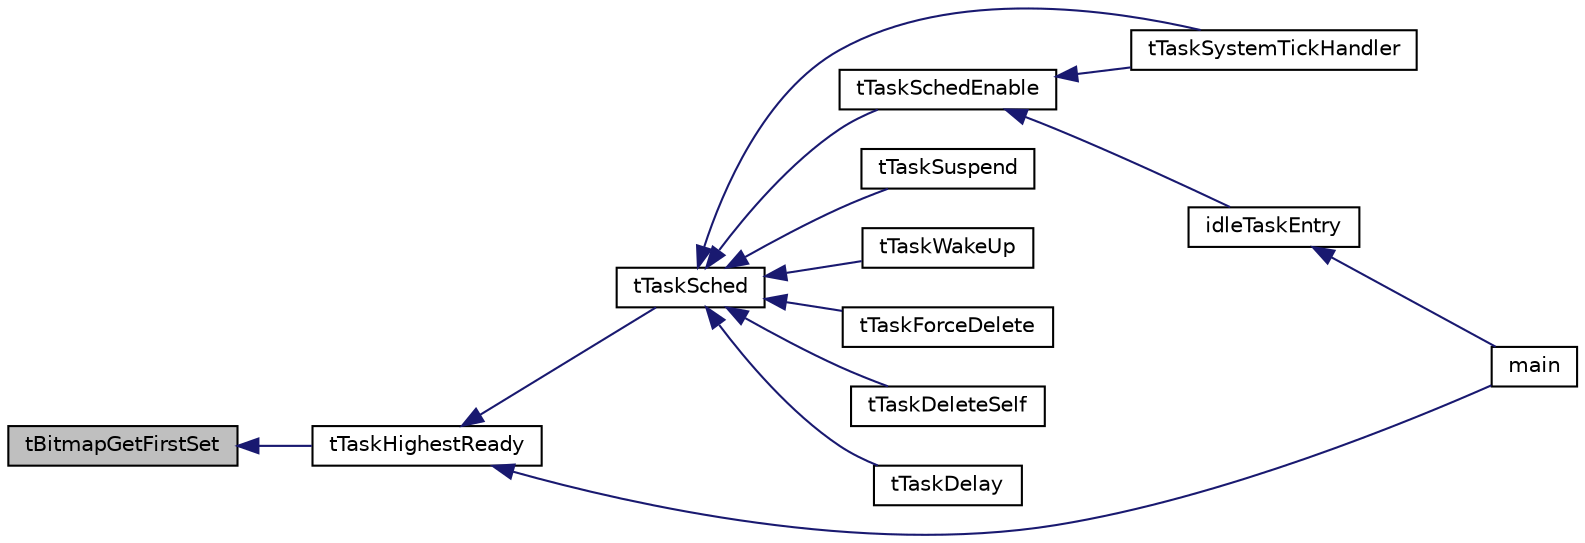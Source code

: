 digraph "tBitmapGetFirstSet"
{
  edge [fontname="Helvetica",fontsize="10",labelfontname="Helvetica",labelfontsize="10"];
  node [fontname="Helvetica",fontsize="10",shape=record];
  rankdir="LR";
  Node11 [label="tBitmapGetFirstSet",height=0.2,width=0.4,color="black", fillcolor="grey75", style="filled", fontcolor="black"];
  Node11 -> Node12 [dir="back",color="midnightblue",fontsize="10",style="solid",fontname="Helvetica"];
  Node12 [label="tTaskHighestReady",height=0.2,width=0.4,color="black", fillcolor="white", style="filled",URL="$tiny_o_s_8h.html#ada227be7ca5dcd9fb8cd9f2f496d5c1c",tooltip="获取当前最高优先级且可运行的任务 "];
  Node12 -> Node13 [dir="back",color="midnightblue",fontsize="10",style="solid",fontname="Helvetica"];
  Node13 [label="tTaskSched",height=0.2,width=0.4,color="black", fillcolor="white", style="filled",URL="$tiny_o_s_8h.html#aeb48f2b93febc962f23d9a6a72db9d8e",tooltip="任务调度接口。通过它来选择下一个具体的任务，然后切换至该任务运行。 "];
  Node13 -> Node14 [dir="back",color="midnightblue",fontsize="10",style="solid",fontname="Helvetica"];
  Node14 [label="tTaskSchedEnable",height=0.2,width=0.4,color="black", fillcolor="white", style="filled",URL="$tiny_o_s_8h.html#a278230ba5b792cfe8310c110ec638e77",tooltip="允许任务调度 "];
  Node14 -> Node15 [dir="back",color="midnightblue",fontsize="10",style="solid",fontname="Helvetica"];
  Node15 [label="tTaskSystemTickHandler",height=0.2,width=0.4,color="black", fillcolor="white", style="filled",URL="$tiny_o_s_8h.html#a9141328add126e3c2659b2df4b969d3c",tooltip="系统时钟节拍处理 "];
  Node14 -> Node16 [dir="back",color="midnightblue",fontsize="10",style="solid",fontname="Helvetica"];
  Node16 [label="idleTaskEntry",height=0.2,width=0.4,color="black", fillcolor="white", style="filled",URL="$t_core_8c.html#a1949c76c0bc7d4b976d447fbaa947f53",tooltip="空闲任务 "];
  Node16 -> Node17 [dir="back",color="midnightblue",fontsize="10",style="solid",fontname="Helvetica"];
  Node17 [label="main",height=0.2,width=0.4,color="black", fillcolor="white", style="filled",URL="$t_core_8c.html#ae66f6b31b5ad750f1fe042a706a4e3d4",tooltip="系统入口，完成所有功能的创建，空闲任务的创建等功能 "];
  Node13 -> Node15 [dir="back",color="midnightblue",fontsize="10",style="solid",fontname="Helvetica"];
  Node13 -> Node18 [dir="back",color="midnightblue",fontsize="10",style="solid",fontname="Helvetica"];
  Node18 [label="tTaskSuspend",height=0.2,width=0.4,color="black", fillcolor="white", style="filled",URL="$t_task_8h.html#a9b1df557da8292af30d6ff42b48e0755"];
  Node13 -> Node19 [dir="back",color="midnightblue",fontsize="10",style="solid",fontname="Helvetica"];
  Node19 [label="tTaskWakeUp",height=0.2,width=0.4,color="black", fillcolor="white", style="filled",URL="$t_task_8h.html#ac08bc12c30a810c1ec5c48f330fd509a"];
  Node13 -> Node20 [dir="back",color="midnightblue",fontsize="10",style="solid",fontname="Helvetica"];
  Node20 [label="tTaskForceDelete",height=0.2,width=0.4,color="black", fillcolor="white", style="filled",URL="$t_task_8h.html#ad4f55f0276a954401641c0972f0020e3"];
  Node13 -> Node21 [dir="back",color="midnightblue",fontsize="10",style="solid",fontname="Helvetica"];
  Node21 [label="tTaskDeleteSelf",height=0.2,width=0.4,color="black", fillcolor="white", style="filled",URL="$t_task_8h.html#a7e75a9fc2e7d9ca0bf62d519db50de00"];
  Node13 -> Node22 [dir="back",color="midnightblue",fontsize="10",style="solid",fontname="Helvetica"];
  Node22 [label="tTaskDelay",height=0.2,width=0.4,color="black", fillcolor="white", style="filled",URL="$t_time_8c.html#a7851f5bca32151d048fdf5a76e957673",tooltip="tinyOS的延时实现 "];
  Node12 -> Node17 [dir="back",color="midnightblue",fontsize="10",style="solid",fontname="Helvetica"];
}
